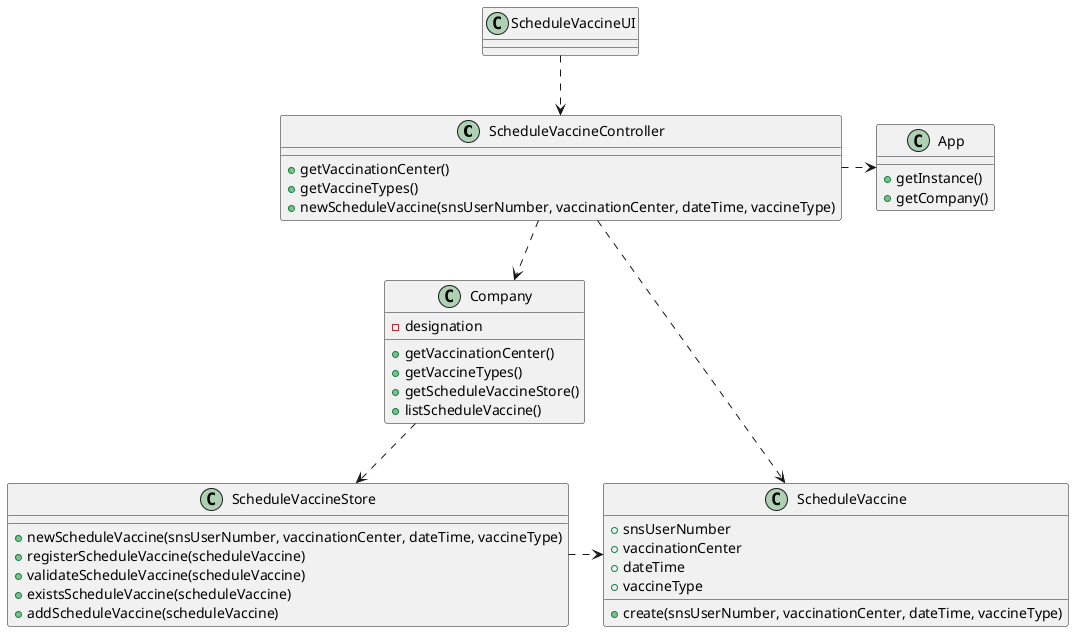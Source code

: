 @startuml
'https://plantuml.com/sequence-diagram

class ScheduleVaccineController{
+getVaccinationCenter()
+getVaccineTypes()
+newScheduleVaccine(snsUserNumber, vaccinationCenter, dateTime, vaccineType)
}

class ScheduleVaccineUI{
}

class ScheduleVaccine{
+snsUserNumber
+ vaccinationCenter
+dateTime
+vaccineType
+create(snsUserNumber, vaccinationCenter, dateTime, vaccineType)
}

class Company{
-designation
+getVaccinationCenter()
+getVaccineTypes()
+getScheduleVaccineStore()
+listScheduleVaccine()
}

class ScheduleVaccineStore{
+newScheduleVaccine(snsUserNumber, vaccinationCenter, dateTime, vaccineType)
+registerScheduleVaccine(scheduleVaccine)
+validateScheduleVaccine(scheduleVaccine)
+existsScheduleVaccine(scheduleVaccine)
+addScheduleVaccine(scheduleVaccine)
}

class App{
+getInstance()
+getCompany()
}

ScheduleVaccineUI .down.> ScheduleVaccineController
ScheduleVaccineController .down.> Company
ScheduleVaccineController .> ScheduleVaccine
ScheduleVaccineController .>App
Company .down.> ScheduleVaccineStore
ScheduleVaccineStore .> ScheduleVaccine
@enduml